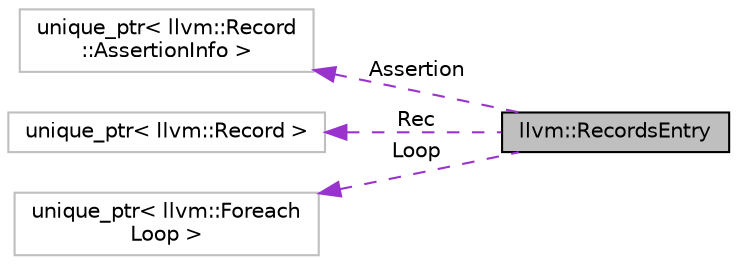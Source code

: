 digraph "llvm::RecordsEntry"
{
 // LATEX_PDF_SIZE
  bgcolor="transparent";
  edge [fontname="Helvetica",fontsize="10",labelfontname="Helvetica",labelfontsize="10"];
  node [fontname="Helvetica",fontsize="10",shape=record];
  rankdir="LR";
  Node1 [label="llvm::RecordsEntry",height=0.2,width=0.4,color="black", fillcolor="grey75", style="filled", fontcolor="black",tooltip="RecordsEntry - Holds exactly one of a Record, ForeachLoop, or AssertionInfo."];
  Node2 -> Node1 [dir="back",color="darkorchid3",fontsize="10",style="dashed",label=" Assertion" ,fontname="Helvetica"];
  Node2 [label="unique_ptr\< llvm::Record\l::AssertionInfo \>",height=0.2,width=0.4,color="grey75",tooltip=" "];
  Node3 -> Node1 [dir="back",color="darkorchid3",fontsize="10",style="dashed",label=" Rec" ,fontname="Helvetica"];
  Node3 [label="unique_ptr\< llvm::Record \>",height=0.2,width=0.4,color="grey75",tooltip=" "];
  Node4 -> Node1 [dir="back",color="darkorchid3",fontsize="10",style="dashed",label=" Loop" ,fontname="Helvetica"];
  Node4 [label="unique_ptr\< llvm::Foreach\lLoop \>",height=0.2,width=0.4,color="grey75",tooltip=" "];
}
